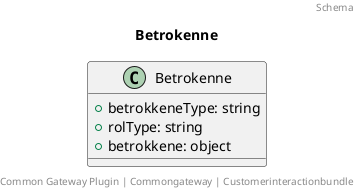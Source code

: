 @startuml
title: Betrokenne
footer: Common Gateway Plugin | Commongateway | Customerinteractionbundle 
header: Schema

class Betrokenne {
  + betrokkeneType: string
  + rolType: string
  + betrokkene: object
}
@enduml
